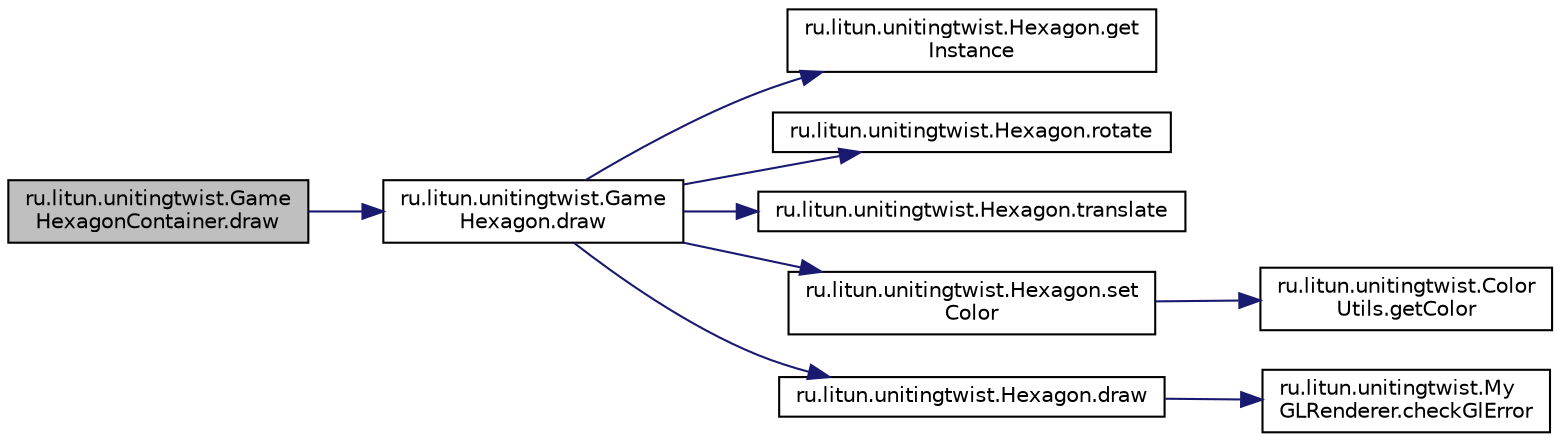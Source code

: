 digraph "ru.litun.unitingtwist.GameHexagonContainer.draw"
{
  edge [fontname="Helvetica",fontsize="10",labelfontname="Helvetica",labelfontsize="10"];
  node [fontname="Helvetica",fontsize="10",shape=record];
  rankdir="LR";
  Node0 [label="ru.litun.unitingtwist.Game\lHexagonContainer.draw",height=0.2,width=0.4,color="black", fillcolor="grey75", style="filled", fontcolor="black"];
  Node0 -> Node1 [color="midnightblue",fontsize="10",style="solid",fontname="Helvetica"];
  Node1 [label="ru.litun.unitingtwist.Game\lHexagon.draw",height=0.2,width=0.4,color="black", fillcolor="white", style="filled",URL="$classru_1_1litun_1_1unitingtwist_1_1_game_hexagon.html#a945fc076e83bc03d920197ff7c4a2665"];
  Node1 -> Node2 [color="midnightblue",fontsize="10",style="solid",fontname="Helvetica"];
  Node2 [label="ru.litun.unitingtwist.Hexagon.get\lInstance",height=0.2,width=0.4,color="black", fillcolor="white", style="filled",URL="$classru_1_1litun_1_1unitingtwist_1_1_hexagon.html#a0472759724a5f025c3f69648f8997a81"];
  Node1 -> Node3 [color="midnightblue",fontsize="10",style="solid",fontname="Helvetica"];
  Node3 [label="ru.litun.unitingtwist.Hexagon.rotate",height=0.2,width=0.4,color="black", fillcolor="white", style="filled",URL="$classru_1_1litun_1_1unitingtwist_1_1_hexagon.html#a132aaa5d31da07d537882d8d46a4a959"];
  Node1 -> Node4 [color="midnightblue",fontsize="10",style="solid",fontname="Helvetica"];
  Node4 [label="ru.litun.unitingtwist.Hexagon.translate",height=0.2,width=0.4,color="black", fillcolor="white", style="filled",URL="$classru_1_1litun_1_1unitingtwist_1_1_hexagon.html#afd683cc5c0462755ec378847d95b027b"];
  Node1 -> Node5 [color="midnightblue",fontsize="10",style="solid",fontname="Helvetica"];
  Node5 [label="ru.litun.unitingtwist.Hexagon.set\lColor",height=0.2,width=0.4,color="black", fillcolor="white", style="filled",URL="$classru_1_1litun_1_1unitingtwist_1_1_hexagon.html#a87f6eeab9e8455bbbd83a652b87349a1"];
  Node5 -> Node6 [color="midnightblue",fontsize="10",style="solid",fontname="Helvetica"];
  Node6 [label="ru.litun.unitingtwist.Color\lUtils.getColor",height=0.2,width=0.4,color="black", fillcolor="white", style="filled",URL="$classru_1_1litun_1_1unitingtwist_1_1_color_utils.html#af5a865da7e30e9fdccccc9b46787bbee"];
  Node1 -> Node7 [color="midnightblue",fontsize="10",style="solid",fontname="Helvetica"];
  Node7 [label="ru.litun.unitingtwist.Hexagon.draw",height=0.2,width=0.4,color="black", fillcolor="white", style="filled",URL="$classru_1_1litun_1_1unitingtwist_1_1_hexagon.html#ab25099a0e3938483f9eac7d60bc1bb75"];
  Node7 -> Node8 [color="midnightblue",fontsize="10",style="solid",fontname="Helvetica"];
  Node8 [label="ru.litun.unitingtwist.My\lGLRenderer.checkGlError",height=0.2,width=0.4,color="black", fillcolor="white", style="filled",URL="$classru_1_1litun_1_1unitingtwist_1_1_my_g_l_renderer.html#a9404e06c0be8ed282137314ddd678c90"];
}
